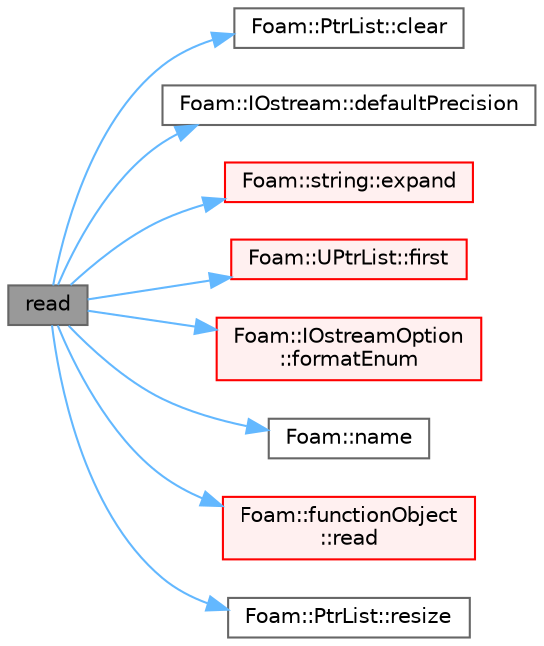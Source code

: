 digraph "read"
{
 // LATEX_PDF_SIZE
  bgcolor="transparent";
  edge [fontname=Helvetica,fontsize=10,labelfontname=Helvetica,labelfontsize=10];
  node [fontname=Helvetica,fontsize=10,shape=box,height=0.2,width=0.4];
  rankdir="LR";
  Node1 [id="Node000001",label="read",height=0.2,width=0.4,color="gray40", fillcolor="grey60", style="filled", fontcolor="black",tooltip=" "];
  Node1 -> Node2 [id="edge1_Node000001_Node000002",color="steelblue1",style="solid",tooltip=" "];
  Node2 [id="Node000002",label="Foam::PtrList::clear",height=0.2,width=0.4,color="grey40", fillcolor="white", style="filled",URL="$classFoam_1_1PtrList.html#ac8bb3912a3ce86b15842e79d0b421204",tooltip=" "];
  Node1 -> Node3 [id="edge2_Node000001_Node000003",color="steelblue1",style="solid",tooltip=" "];
  Node3 [id="Node000003",label="Foam::IOstream::defaultPrecision",height=0.2,width=0.4,color="grey40", fillcolor="white", style="filled",URL="$classFoam_1_1IOstream.html#af1571be8103ed1dcbc708445ebb48be5",tooltip=" "];
  Node1 -> Node4 [id="edge3_Node000001_Node000004",color="steelblue1",style="solid",tooltip=" "];
  Node4 [id="Node000004",label="Foam::string::expand",height=0.2,width=0.4,color="red", fillcolor="#FFF0F0", style="filled",URL="$classFoam_1_1string.html#a99762e1bec412804aad30b9752abbac2",tooltip=" "];
  Node1 -> Node9 [id="edge4_Node000001_Node000009",color="steelblue1",style="solid",tooltip=" "];
  Node9 [id="Node000009",label="Foam::UPtrList::first",height=0.2,width=0.4,color="red", fillcolor="#FFF0F0", style="filled",URL="$classFoam_1_1UPtrList.html#a1c9828bc3de9502754d944c95a2ce0d9",tooltip=" "];
  Node1 -> Node11 [id="edge5_Node000001_Node000011",color="steelblue1",style="solid",tooltip=" "];
  Node11 [id="Node000011",label="Foam::IOstreamOption\l::formatEnum",height=0.2,width=0.4,color="red", fillcolor="#FFF0F0", style="filled",URL="$classFoam_1_1IOstreamOption.html#a7bdc021ab00775707ae681aa3be30ded",tooltip=" "];
  Node1 -> Node13 [id="edge6_Node000001_Node000013",color="steelblue1",style="solid",tooltip=" "];
  Node13 [id="Node000013",label="Foam::name",height=0.2,width=0.4,color="grey40", fillcolor="white", style="filled",URL="$namespaceFoam.html#accde1bf3e2a4105cca868012a680afbe",tooltip=" "];
  Node1 -> Node14 [id="edge7_Node000001_Node000014",color="steelblue1",style="solid",tooltip=" "];
  Node14 [id="Node000014",label="Foam::functionObject\l::read",height=0.2,width=0.4,color="red", fillcolor="#FFF0F0", style="filled",URL="$classFoam_1_1functionObject.html#a6ce0c64db98eb6144d363dbfc86104eb",tooltip=" "];
  Node1 -> Node17 [id="edge8_Node000001_Node000017",color="steelblue1",style="solid",tooltip=" "];
  Node17 [id="Node000017",label="Foam::PtrList::resize",height=0.2,width=0.4,color="grey40", fillcolor="white", style="filled",URL="$classFoam_1_1PtrList.html#af4e0ad67cce84dd8126a19abedad9d56",tooltip=" "];
}
